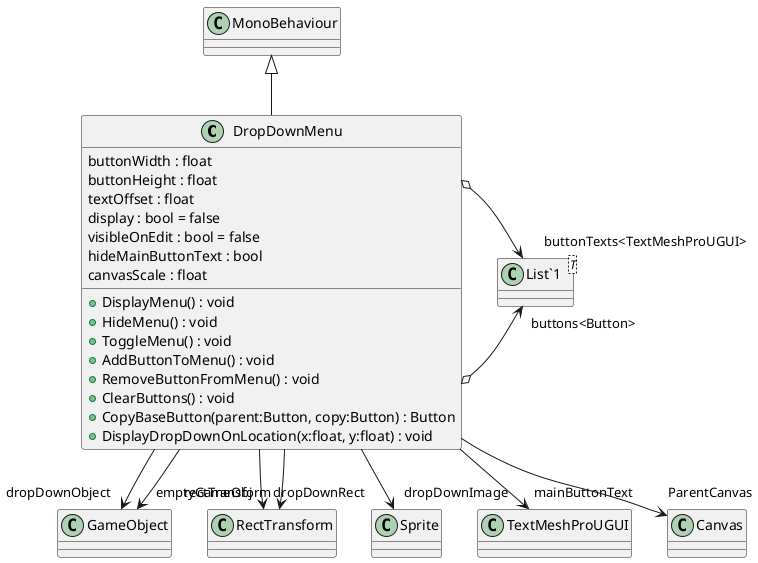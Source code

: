 @startuml
class DropDownMenu {
    buttonWidth : float
    buttonHeight : float
    textOffset : float
    display : bool = false
    visibleOnEdit : bool = false
    hideMainButtonText : bool
    canvasScale : float
    + DisplayMenu() : void
    + HideMenu() : void
    + ToggleMenu() : void
    + AddButtonToMenu() : void
    + RemoveButtonFromMenu() : void
    + ClearButtons() : void
    + CopyBaseButton(parent:Button, copy:Button) : Button
    + DisplayDropDownOnLocation(x:float, y:float) : void
}
class "List`1"<T> {
}
MonoBehaviour <|-- DropDownMenu
DropDownMenu --> "dropDownObject" GameObject
DropDownMenu --> "dropDownRect" RectTransform
DropDownMenu o-> "buttons<Button>" "List`1"
DropDownMenu --> "dropDownImage" Sprite
DropDownMenu o-> "buttonTexts<TextMeshProUGUI>" "List`1"
DropDownMenu --> "rectTransform" RectTransform
DropDownMenu --> "emptyGameObj" GameObject
DropDownMenu --> "mainButtonText" TextMeshProUGUI
DropDownMenu --> "ParentCanvas" Canvas
@enduml
